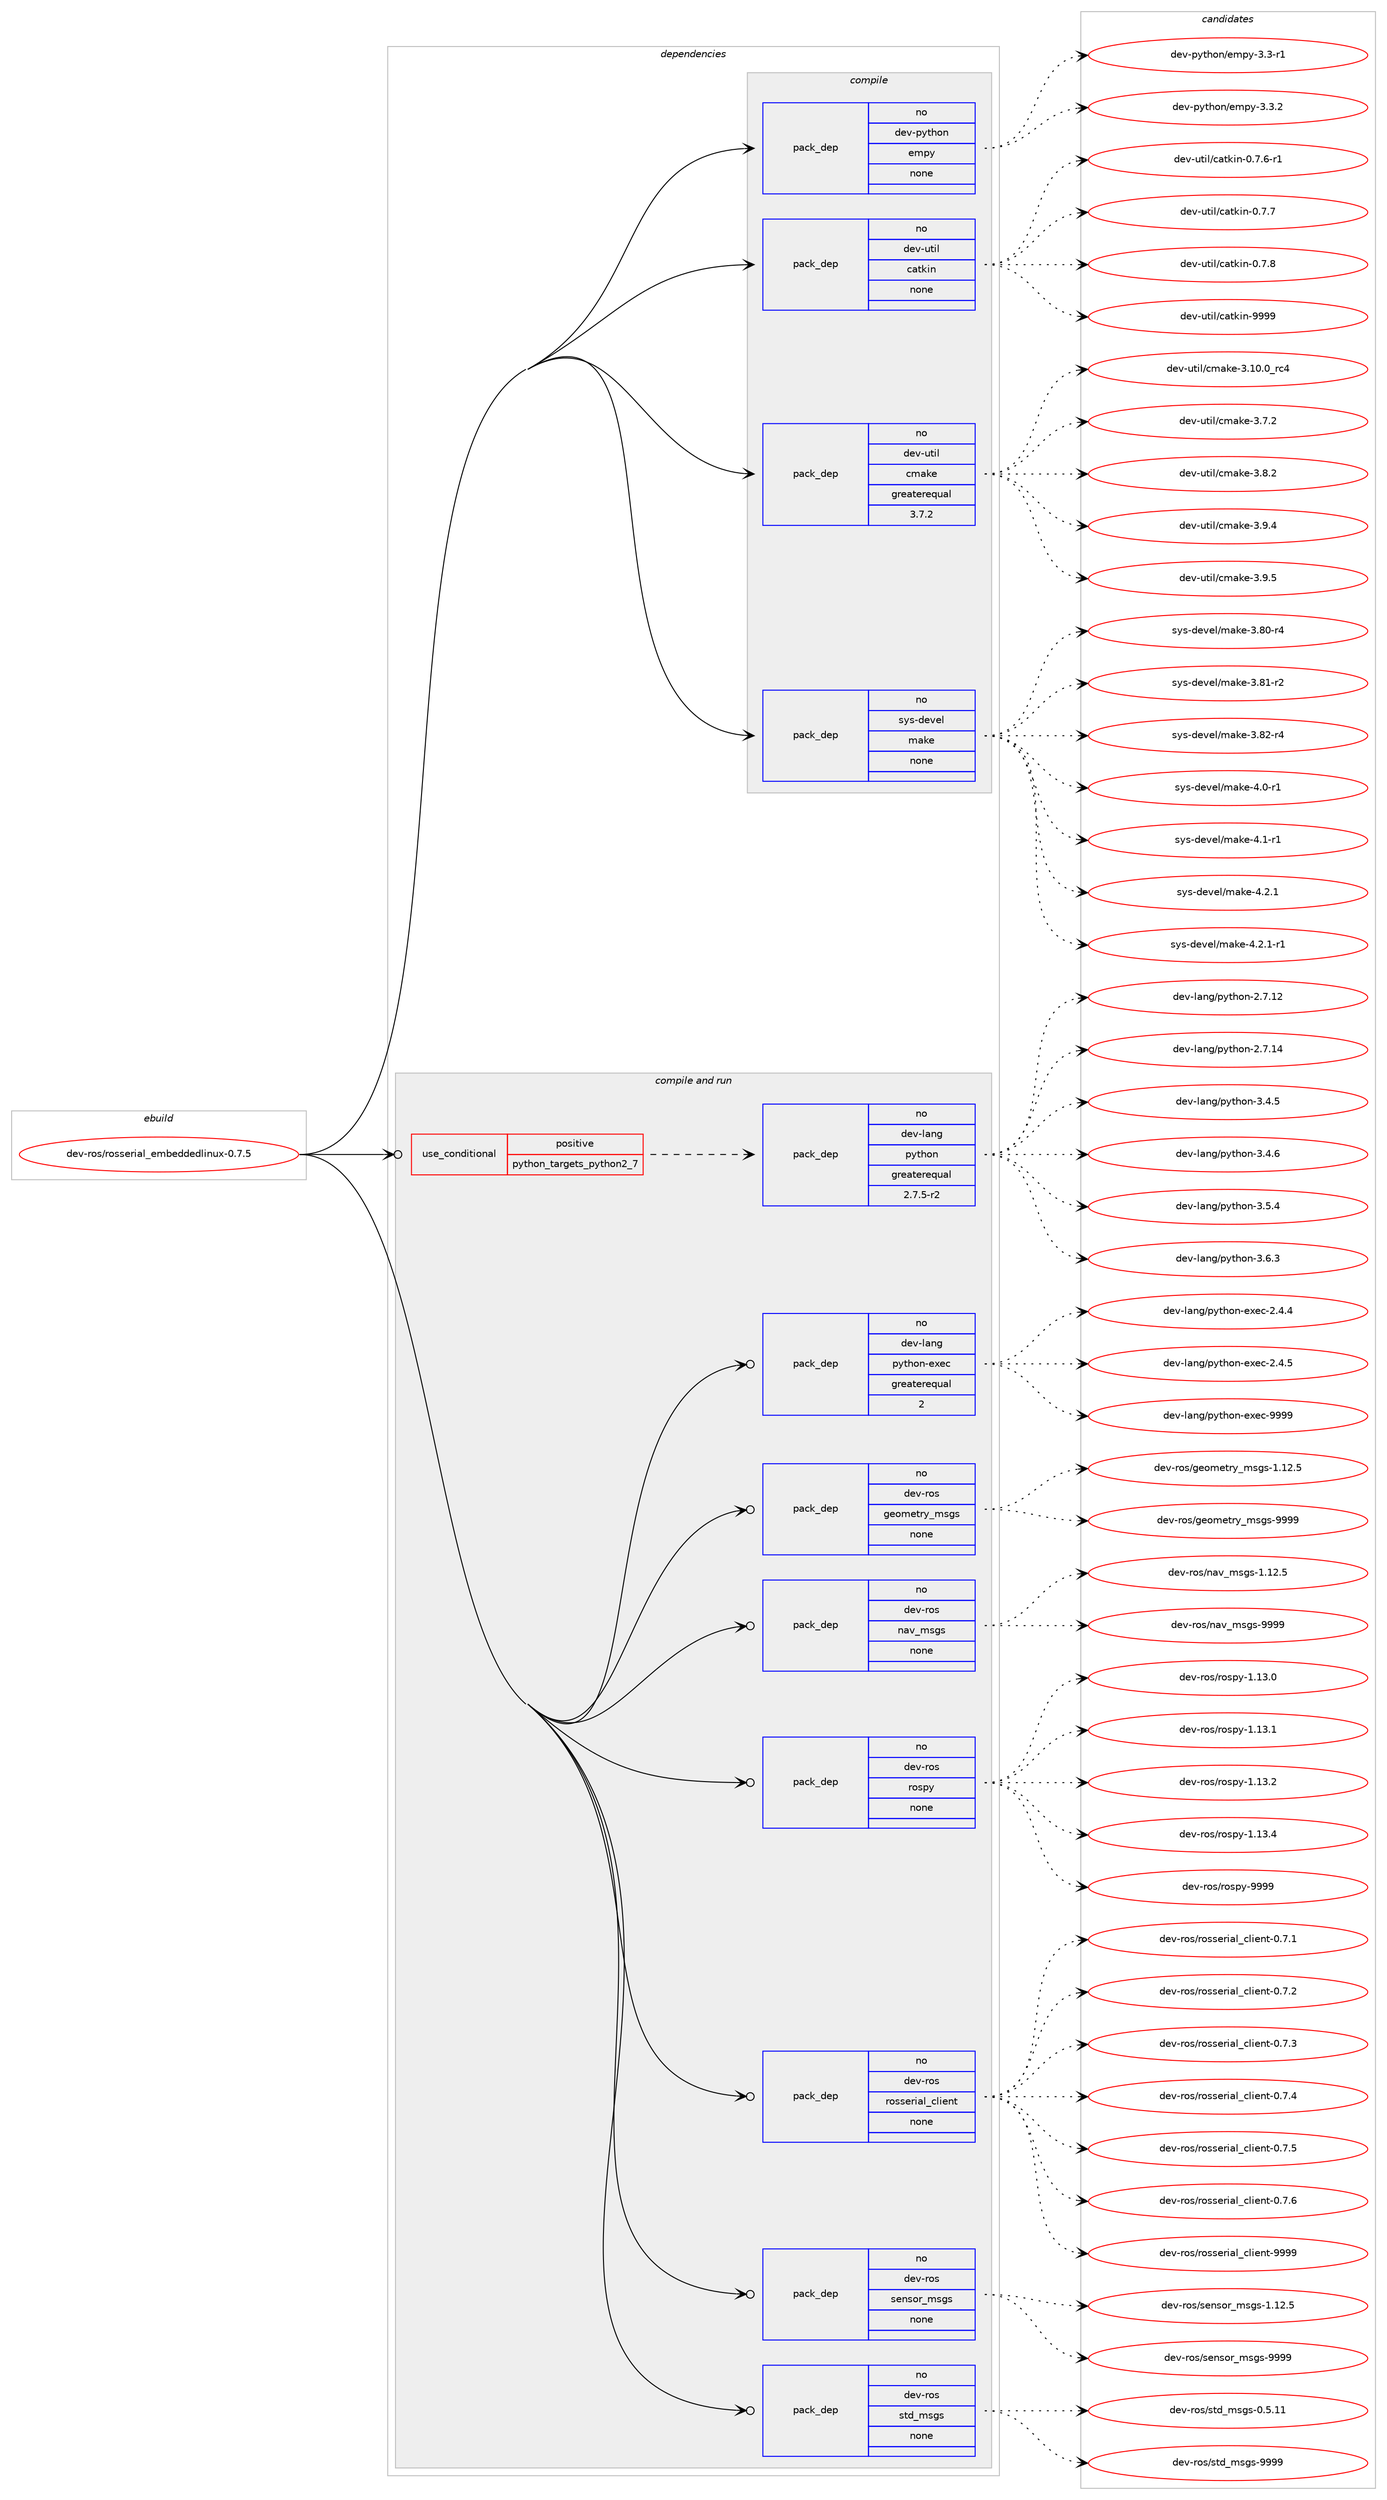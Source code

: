 digraph prolog {

# *************
# Graph options
# *************

newrank=true;
concentrate=true;
compound=true;
graph [rankdir=LR,fontname=Helvetica,fontsize=10,ranksep=1.5];#, ranksep=2.5, nodesep=0.2];
edge  [arrowhead=vee];
node  [fontname=Helvetica,fontsize=10];

# **********
# The ebuild
# **********

subgraph cluster_leftcol {
color=gray;
rank=same;
label=<<i>ebuild</i>>;
id [label="dev-ros/rosserial_embeddedlinux-0.7.5", color=red, width=4, href="../dev-ros/rosserial_embeddedlinux-0.7.5.svg"];
}

# ****************
# The dependencies
# ****************

subgraph cluster_midcol {
color=gray;
label=<<i>dependencies</i>>;
subgraph cluster_compile {
fillcolor="#eeeeee";
style=filled;
label=<<i>compile</i>>;
subgraph pack160367 {
dependency211227 [label=<<TABLE BORDER="0" CELLBORDER="1" CELLSPACING="0" CELLPADDING="4" WIDTH="220"><TR><TD ROWSPAN="6" CELLPADDING="30">pack_dep</TD></TR><TR><TD WIDTH="110">no</TD></TR><TR><TD>dev-python</TD></TR><TR><TD>empy</TD></TR><TR><TD>none</TD></TR><TR><TD></TD></TR></TABLE>>, shape=none, color=blue];
}
id:e -> dependency211227:w [weight=20,style="solid",arrowhead="vee"];
subgraph pack160368 {
dependency211228 [label=<<TABLE BORDER="0" CELLBORDER="1" CELLSPACING="0" CELLPADDING="4" WIDTH="220"><TR><TD ROWSPAN="6" CELLPADDING="30">pack_dep</TD></TR><TR><TD WIDTH="110">no</TD></TR><TR><TD>dev-util</TD></TR><TR><TD>catkin</TD></TR><TR><TD>none</TD></TR><TR><TD></TD></TR></TABLE>>, shape=none, color=blue];
}
id:e -> dependency211228:w [weight=20,style="solid",arrowhead="vee"];
subgraph pack160369 {
dependency211229 [label=<<TABLE BORDER="0" CELLBORDER="1" CELLSPACING="0" CELLPADDING="4" WIDTH="220"><TR><TD ROWSPAN="6" CELLPADDING="30">pack_dep</TD></TR><TR><TD WIDTH="110">no</TD></TR><TR><TD>dev-util</TD></TR><TR><TD>cmake</TD></TR><TR><TD>greaterequal</TD></TR><TR><TD>3.7.2</TD></TR></TABLE>>, shape=none, color=blue];
}
id:e -> dependency211229:w [weight=20,style="solid",arrowhead="vee"];
subgraph pack160370 {
dependency211230 [label=<<TABLE BORDER="0" CELLBORDER="1" CELLSPACING="0" CELLPADDING="4" WIDTH="220"><TR><TD ROWSPAN="6" CELLPADDING="30">pack_dep</TD></TR><TR><TD WIDTH="110">no</TD></TR><TR><TD>sys-devel</TD></TR><TR><TD>make</TD></TR><TR><TD>none</TD></TR><TR><TD></TD></TR></TABLE>>, shape=none, color=blue];
}
id:e -> dependency211230:w [weight=20,style="solid",arrowhead="vee"];
}
subgraph cluster_compileandrun {
fillcolor="#eeeeee";
style=filled;
label=<<i>compile and run</i>>;
subgraph cond46873 {
dependency211231 [label=<<TABLE BORDER="0" CELLBORDER="1" CELLSPACING="0" CELLPADDING="4"><TR><TD ROWSPAN="3" CELLPADDING="10">use_conditional</TD></TR><TR><TD>positive</TD></TR><TR><TD>python_targets_python2_7</TD></TR></TABLE>>, shape=none, color=red];
subgraph pack160371 {
dependency211232 [label=<<TABLE BORDER="0" CELLBORDER="1" CELLSPACING="0" CELLPADDING="4" WIDTH="220"><TR><TD ROWSPAN="6" CELLPADDING="30">pack_dep</TD></TR><TR><TD WIDTH="110">no</TD></TR><TR><TD>dev-lang</TD></TR><TR><TD>python</TD></TR><TR><TD>greaterequal</TD></TR><TR><TD>2.7.5-r2</TD></TR></TABLE>>, shape=none, color=blue];
}
dependency211231:e -> dependency211232:w [weight=20,style="dashed",arrowhead="vee"];
}
id:e -> dependency211231:w [weight=20,style="solid",arrowhead="odotvee"];
subgraph pack160372 {
dependency211233 [label=<<TABLE BORDER="0" CELLBORDER="1" CELLSPACING="0" CELLPADDING="4" WIDTH="220"><TR><TD ROWSPAN="6" CELLPADDING="30">pack_dep</TD></TR><TR><TD WIDTH="110">no</TD></TR><TR><TD>dev-lang</TD></TR><TR><TD>python-exec</TD></TR><TR><TD>greaterequal</TD></TR><TR><TD>2</TD></TR></TABLE>>, shape=none, color=blue];
}
id:e -> dependency211233:w [weight=20,style="solid",arrowhead="odotvee"];
subgraph pack160373 {
dependency211234 [label=<<TABLE BORDER="0" CELLBORDER="1" CELLSPACING="0" CELLPADDING="4" WIDTH="220"><TR><TD ROWSPAN="6" CELLPADDING="30">pack_dep</TD></TR><TR><TD WIDTH="110">no</TD></TR><TR><TD>dev-ros</TD></TR><TR><TD>geometry_msgs</TD></TR><TR><TD>none</TD></TR><TR><TD></TD></TR></TABLE>>, shape=none, color=blue];
}
id:e -> dependency211234:w [weight=20,style="solid",arrowhead="odotvee"];
subgraph pack160374 {
dependency211235 [label=<<TABLE BORDER="0" CELLBORDER="1" CELLSPACING="0" CELLPADDING="4" WIDTH="220"><TR><TD ROWSPAN="6" CELLPADDING="30">pack_dep</TD></TR><TR><TD WIDTH="110">no</TD></TR><TR><TD>dev-ros</TD></TR><TR><TD>nav_msgs</TD></TR><TR><TD>none</TD></TR><TR><TD></TD></TR></TABLE>>, shape=none, color=blue];
}
id:e -> dependency211235:w [weight=20,style="solid",arrowhead="odotvee"];
subgraph pack160375 {
dependency211236 [label=<<TABLE BORDER="0" CELLBORDER="1" CELLSPACING="0" CELLPADDING="4" WIDTH="220"><TR><TD ROWSPAN="6" CELLPADDING="30">pack_dep</TD></TR><TR><TD WIDTH="110">no</TD></TR><TR><TD>dev-ros</TD></TR><TR><TD>rospy</TD></TR><TR><TD>none</TD></TR><TR><TD></TD></TR></TABLE>>, shape=none, color=blue];
}
id:e -> dependency211236:w [weight=20,style="solid",arrowhead="odotvee"];
subgraph pack160376 {
dependency211237 [label=<<TABLE BORDER="0" CELLBORDER="1" CELLSPACING="0" CELLPADDING="4" WIDTH="220"><TR><TD ROWSPAN="6" CELLPADDING="30">pack_dep</TD></TR><TR><TD WIDTH="110">no</TD></TR><TR><TD>dev-ros</TD></TR><TR><TD>rosserial_client</TD></TR><TR><TD>none</TD></TR><TR><TD></TD></TR></TABLE>>, shape=none, color=blue];
}
id:e -> dependency211237:w [weight=20,style="solid",arrowhead="odotvee"];
subgraph pack160377 {
dependency211238 [label=<<TABLE BORDER="0" CELLBORDER="1" CELLSPACING="0" CELLPADDING="4" WIDTH="220"><TR><TD ROWSPAN="6" CELLPADDING="30">pack_dep</TD></TR><TR><TD WIDTH="110">no</TD></TR><TR><TD>dev-ros</TD></TR><TR><TD>sensor_msgs</TD></TR><TR><TD>none</TD></TR><TR><TD></TD></TR></TABLE>>, shape=none, color=blue];
}
id:e -> dependency211238:w [weight=20,style="solid",arrowhead="odotvee"];
subgraph pack160378 {
dependency211239 [label=<<TABLE BORDER="0" CELLBORDER="1" CELLSPACING="0" CELLPADDING="4" WIDTH="220"><TR><TD ROWSPAN="6" CELLPADDING="30">pack_dep</TD></TR><TR><TD WIDTH="110">no</TD></TR><TR><TD>dev-ros</TD></TR><TR><TD>std_msgs</TD></TR><TR><TD>none</TD></TR><TR><TD></TD></TR></TABLE>>, shape=none, color=blue];
}
id:e -> dependency211239:w [weight=20,style="solid",arrowhead="odotvee"];
}
subgraph cluster_run {
fillcolor="#eeeeee";
style=filled;
label=<<i>run</i>>;
}
}

# **************
# The candidates
# **************

subgraph cluster_choices {
rank=same;
color=gray;
label=<<i>candidates</i>>;

subgraph choice160367 {
color=black;
nodesep=1;
choice1001011184511212111610411111047101109112121455146514511449 [label="dev-python/empy-3.3-r1", color=red, width=4,href="../dev-python/empy-3.3-r1.svg"];
choice1001011184511212111610411111047101109112121455146514650 [label="dev-python/empy-3.3.2", color=red, width=4,href="../dev-python/empy-3.3.2.svg"];
dependency211227:e -> choice1001011184511212111610411111047101109112121455146514511449:w [style=dotted,weight="100"];
dependency211227:e -> choice1001011184511212111610411111047101109112121455146514650:w [style=dotted,weight="100"];
}
subgraph choice160368 {
color=black;
nodesep=1;
choice100101118451171161051084799971161071051104548465546544511449 [label="dev-util/catkin-0.7.6-r1", color=red, width=4,href="../dev-util/catkin-0.7.6-r1.svg"];
choice10010111845117116105108479997116107105110454846554655 [label="dev-util/catkin-0.7.7", color=red, width=4,href="../dev-util/catkin-0.7.7.svg"];
choice10010111845117116105108479997116107105110454846554656 [label="dev-util/catkin-0.7.8", color=red, width=4,href="../dev-util/catkin-0.7.8.svg"];
choice100101118451171161051084799971161071051104557575757 [label="dev-util/catkin-9999", color=red, width=4,href="../dev-util/catkin-9999.svg"];
dependency211228:e -> choice100101118451171161051084799971161071051104548465546544511449:w [style=dotted,weight="100"];
dependency211228:e -> choice10010111845117116105108479997116107105110454846554655:w [style=dotted,weight="100"];
dependency211228:e -> choice10010111845117116105108479997116107105110454846554656:w [style=dotted,weight="100"];
dependency211228:e -> choice100101118451171161051084799971161071051104557575757:w [style=dotted,weight="100"];
}
subgraph choice160369 {
color=black;
nodesep=1;
choice1001011184511711610510847991099710710145514649484648951149952 [label="dev-util/cmake-3.10.0_rc4", color=red, width=4,href="../dev-util/cmake-3.10.0_rc4.svg"];
choice10010111845117116105108479910997107101455146554650 [label="dev-util/cmake-3.7.2", color=red, width=4,href="../dev-util/cmake-3.7.2.svg"];
choice10010111845117116105108479910997107101455146564650 [label="dev-util/cmake-3.8.2", color=red, width=4,href="../dev-util/cmake-3.8.2.svg"];
choice10010111845117116105108479910997107101455146574652 [label="dev-util/cmake-3.9.4", color=red, width=4,href="../dev-util/cmake-3.9.4.svg"];
choice10010111845117116105108479910997107101455146574653 [label="dev-util/cmake-3.9.5", color=red, width=4,href="../dev-util/cmake-3.9.5.svg"];
dependency211229:e -> choice1001011184511711610510847991099710710145514649484648951149952:w [style=dotted,weight="100"];
dependency211229:e -> choice10010111845117116105108479910997107101455146554650:w [style=dotted,weight="100"];
dependency211229:e -> choice10010111845117116105108479910997107101455146564650:w [style=dotted,weight="100"];
dependency211229:e -> choice10010111845117116105108479910997107101455146574652:w [style=dotted,weight="100"];
dependency211229:e -> choice10010111845117116105108479910997107101455146574653:w [style=dotted,weight="100"];
}
subgraph choice160370 {
color=black;
nodesep=1;
choice11512111545100101118101108471099710710145514656484511452 [label="sys-devel/make-3.80-r4", color=red, width=4,href="../sys-devel/make-3.80-r4.svg"];
choice11512111545100101118101108471099710710145514656494511450 [label="sys-devel/make-3.81-r2", color=red, width=4,href="../sys-devel/make-3.81-r2.svg"];
choice11512111545100101118101108471099710710145514656504511452 [label="sys-devel/make-3.82-r4", color=red, width=4,href="../sys-devel/make-3.82-r4.svg"];
choice115121115451001011181011084710997107101455246484511449 [label="sys-devel/make-4.0-r1", color=red, width=4,href="../sys-devel/make-4.0-r1.svg"];
choice115121115451001011181011084710997107101455246494511449 [label="sys-devel/make-4.1-r1", color=red, width=4,href="../sys-devel/make-4.1-r1.svg"];
choice115121115451001011181011084710997107101455246504649 [label="sys-devel/make-4.2.1", color=red, width=4,href="../sys-devel/make-4.2.1.svg"];
choice1151211154510010111810110847109971071014552465046494511449 [label="sys-devel/make-4.2.1-r1", color=red, width=4,href="../sys-devel/make-4.2.1-r1.svg"];
dependency211230:e -> choice11512111545100101118101108471099710710145514656484511452:w [style=dotted,weight="100"];
dependency211230:e -> choice11512111545100101118101108471099710710145514656494511450:w [style=dotted,weight="100"];
dependency211230:e -> choice11512111545100101118101108471099710710145514656504511452:w [style=dotted,weight="100"];
dependency211230:e -> choice115121115451001011181011084710997107101455246484511449:w [style=dotted,weight="100"];
dependency211230:e -> choice115121115451001011181011084710997107101455246494511449:w [style=dotted,weight="100"];
dependency211230:e -> choice115121115451001011181011084710997107101455246504649:w [style=dotted,weight="100"];
dependency211230:e -> choice1151211154510010111810110847109971071014552465046494511449:w [style=dotted,weight="100"];
}
subgraph choice160371 {
color=black;
nodesep=1;
choice10010111845108971101034711212111610411111045504655464950 [label="dev-lang/python-2.7.12", color=red, width=4,href="../dev-lang/python-2.7.12.svg"];
choice10010111845108971101034711212111610411111045504655464952 [label="dev-lang/python-2.7.14", color=red, width=4,href="../dev-lang/python-2.7.14.svg"];
choice100101118451089711010347112121116104111110455146524653 [label="dev-lang/python-3.4.5", color=red, width=4,href="../dev-lang/python-3.4.5.svg"];
choice100101118451089711010347112121116104111110455146524654 [label="dev-lang/python-3.4.6", color=red, width=4,href="../dev-lang/python-3.4.6.svg"];
choice100101118451089711010347112121116104111110455146534652 [label="dev-lang/python-3.5.4", color=red, width=4,href="../dev-lang/python-3.5.4.svg"];
choice100101118451089711010347112121116104111110455146544651 [label="dev-lang/python-3.6.3", color=red, width=4,href="../dev-lang/python-3.6.3.svg"];
dependency211232:e -> choice10010111845108971101034711212111610411111045504655464950:w [style=dotted,weight="100"];
dependency211232:e -> choice10010111845108971101034711212111610411111045504655464952:w [style=dotted,weight="100"];
dependency211232:e -> choice100101118451089711010347112121116104111110455146524653:w [style=dotted,weight="100"];
dependency211232:e -> choice100101118451089711010347112121116104111110455146524654:w [style=dotted,weight="100"];
dependency211232:e -> choice100101118451089711010347112121116104111110455146534652:w [style=dotted,weight="100"];
dependency211232:e -> choice100101118451089711010347112121116104111110455146544651:w [style=dotted,weight="100"];
}
subgraph choice160372 {
color=black;
nodesep=1;
choice1001011184510897110103471121211161041111104510112010199455046524652 [label="dev-lang/python-exec-2.4.4", color=red, width=4,href="../dev-lang/python-exec-2.4.4.svg"];
choice1001011184510897110103471121211161041111104510112010199455046524653 [label="dev-lang/python-exec-2.4.5", color=red, width=4,href="../dev-lang/python-exec-2.4.5.svg"];
choice10010111845108971101034711212111610411111045101120101994557575757 [label="dev-lang/python-exec-9999", color=red, width=4,href="../dev-lang/python-exec-9999.svg"];
dependency211233:e -> choice1001011184510897110103471121211161041111104510112010199455046524652:w [style=dotted,weight="100"];
dependency211233:e -> choice1001011184510897110103471121211161041111104510112010199455046524653:w [style=dotted,weight="100"];
dependency211233:e -> choice10010111845108971101034711212111610411111045101120101994557575757:w [style=dotted,weight="100"];
}
subgraph choice160373 {
color=black;
nodesep=1;
choice10010111845114111115471031011111091011161141219510911510311545494649504653 [label="dev-ros/geometry_msgs-1.12.5", color=red, width=4,href="../dev-ros/geometry_msgs-1.12.5.svg"];
choice1001011184511411111547103101111109101116114121951091151031154557575757 [label="dev-ros/geometry_msgs-9999", color=red, width=4,href="../dev-ros/geometry_msgs-9999.svg"];
dependency211234:e -> choice10010111845114111115471031011111091011161141219510911510311545494649504653:w [style=dotted,weight="100"];
dependency211234:e -> choice1001011184511411111547103101111109101116114121951091151031154557575757:w [style=dotted,weight="100"];
}
subgraph choice160374 {
color=black;
nodesep=1;
choice1001011184511411111547110971189510911510311545494649504653 [label="dev-ros/nav_msgs-1.12.5", color=red, width=4,href="../dev-ros/nav_msgs-1.12.5.svg"];
choice100101118451141111154711097118951091151031154557575757 [label="dev-ros/nav_msgs-9999", color=red, width=4,href="../dev-ros/nav_msgs-9999.svg"];
dependency211235:e -> choice1001011184511411111547110971189510911510311545494649504653:w [style=dotted,weight="100"];
dependency211235:e -> choice100101118451141111154711097118951091151031154557575757:w [style=dotted,weight="100"];
}
subgraph choice160375 {
color=black;
nodesep=1;
choice100101118451141111154711411111511212145494649514648 [label="dev-ros/rospy-1.13.0", color=red, width=4,href="../dev-ros/rospy-1.13.0.svg"];
choice100101118451141111154711411111511212145494649514649 [label="dev-ros/rospy-1.13.1", color=red, width=4,href="../dev-ros/rospy-1.13.1.svg"];
choice100101118451141111154711411111511212145494649514650 [label="dev-ros/rospy-1.13.2", color=red, width=4,href="../dev-ros/rospy-1.13.2.svg"];
choice100101118451141111154711411111511212145494649514652 [label="dev-ros/rospy-1.13.4", color=red, width=4,href="../dev-ros/rospy-1.13.4.svg"];
choice10010111845114111115471141111151121214557575757 [label="dev-ros/rospy-9999", color=red, width=4,href="../dev-ros/rospy-9999.svg"];
dependency211236:e -> choice100101118451141111154711411111511212145494649514648:w [style=dotted,weight="100"];
dependency211236:e -> choice100101118451141111154711411111511212145494649514649:w [style=dotted,weight="100"];
dependency211236:e -> choice100101118451141111154711411111511212145494649514650:w [style=dotted,weight="100"];
dependency211236:e -> choice100101118451141111154711411111511212145494649514652:w [style=dotted,weight="100"];
dependency211236:e -> choice10010111845114111115471141111151121214557575757:w [style=dotted,weight="100"];
}
subgraph choice160376 {
color=black;
nodesep=1;
choice1001011184511411111547114111115115101114105971089599108105101110116454846554649 [label="dev-ros/rosserial_client-0.7.1", color=red, width=4,href="../dev-ros/rosserial_client-0.7.1.svg"];
choice1001011184511411111547114111115115101114105971089599108105101110116454846554650 [label="dev-ros/rosserial_client-0.7.2", color=red, width=4,href="../dev-ros/rosserial_client-0.7.2.svg"];
choice1001011184511411111547114111115115101114105971089599108105101110116454846554651 [label="dev-ros/rosserial_client-0.7.3", color=red, width=4,href="../dev-ros/rosserial_client-0.7.3.svg"];
choice1001011184511411111547114111115115101114105971089599108105101110116454846554652 [label="dev-ros/rosserial_client-0.7.4", color=red, width=4,href="../dev-ros/rosserial_client-0.7.4.svg"];
choice1001011184511411111547114111115115101114105971089599108105101110116454846554653 [label="dev-ros/rosserial_client-0.7.5", color=red, width=4,href="../dev-ros/rosserial_client-0.7.5.svg"];
choice1001011184511411111547114111115115101114105971089599108105101110116454846554654 [label="dev-ros/rosserial_client-0.7.6", color=red, width=4,href="../dev-ros/rosserial_client-0.7.6.svg"];
choice10010111845114111115471141111151151011141059710895991081051011101164557575757 [label="dev-ros/rosserial_client-9999", color=red, width=4,href="../dev-ros/rosserial_client-9999.svg"];
dependency211237:e -> choice1001011184511411111547114111115115101114105971089599108105101110116454846554649:w [style=dotted,weight="100"];
dependency211237:e -> choice1001011184511411111547114111115115101114105971089599108105101110116454846554650:w [style=dotted,weight="100"];
dependency211237:e -> choice1001011184511411111547114111115115101114105971089599108105101110116454846554651:w [style=dotted,weight="100"];
dependency211237:e -> choice1001011184511411111547114111115115101114105971089599108105101110116454846554652:w [style=dotted,weight="100"];
dependency211237:e -> choice1001011184511411111547114111115115101114105971089599108105101110116454846554653:w [style=dotted,weight="100"];
dependency211237:e -> choice1001011184511411111547114111115115101114105971089599108105101110116454846554654:w [style=dotted,weight="100"];
dependency211237:e -> choice10010111845114111115471141111151151011141059710895991081051011101164557575757:w [style=dotted,weight="100"];
}
subgraph choice160377 {
color=black;
nodesep=1;
choice10010111845114111115471151011101151111149510911510311545494649504653 [label="dev-ros/sensor_msgs-1.12.5", color=red, width=4,href="../dev-ros/sensor_msgs-1.12.5.svg"];
choice1001011184511411111547115101110115111114951091151031154557575757 [label="dev-ros/sensor_msgs-9999", color=red, width=4,href="../dev-ros/sensor_msgs-9999.svg"];
dependency211238:e -> choice10010111845114111115471151011101151111149510911510311545494649504653:w [style=dotted,weight="100"];
dependency211238:e -> choice1001011184511411111547115101110115111114951091151031154557575757:w [style=dotted,weight="100"];
}
subgraph choice160378 {
color=black;
nodesep=1;
choice10010111845114111115471151161009510911510311545484653464949 [label="dev-ros/std_msgs-0.5.11", color=red, width=4,href="../dev-ros/std_msgs-0.5.11.svg"];
choice1001011184511411111547115116100951091151031154557575757 [label="dev-ros/std_msgs-9999", color=red, width=4,href="../dev-ros/std_msgs-9999.svg"];
dependency211239:e -> choice10010111845114111115471151161009510911510311545484653464949:w [style=dotted,weight="100"];
dependency211239:e -> choice1001011184511411111547115116100951091151031154557575757:w [style=dotted,weight="100"];
}
}

}
